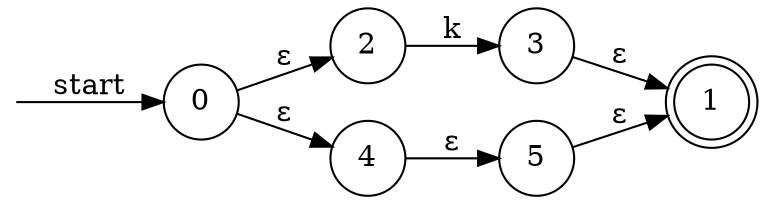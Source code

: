 digraph enfa {
    rankdir = LR;
    node [shape = circle];
    __start [style = invis, shape = point];
    __start -> "0" [ label = "start" ];
    node [shape = doublecircle]; "1"
    node [shape = circle];
    "2" -> "3" [ label = "k" ];
    "4" -> "5" [ label = "&epsilon;" ];
    "0" -> "2" [ label = "&epsilon;" ];
    "0" -> "4" [ label = "&epsilon;" ];
    "3" -> "1" [ label = "&epsilon;" ];
    "5" -> "1" [ label = "&epsilon;" ];
}
